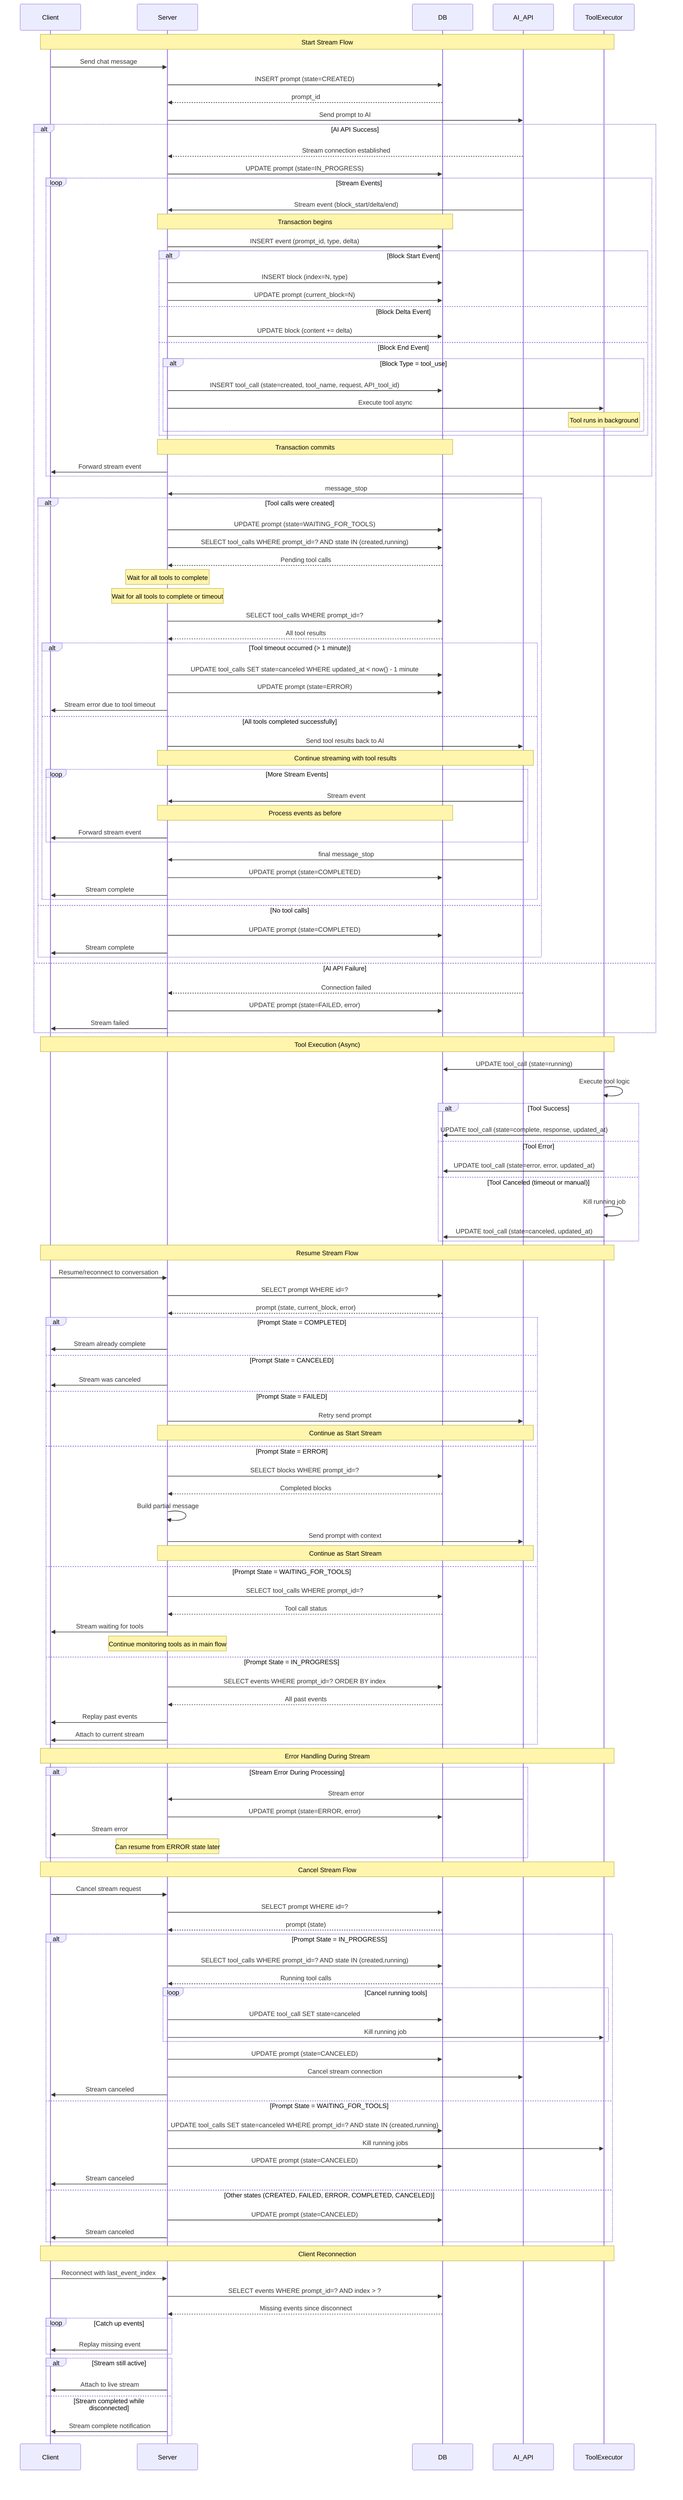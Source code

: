 sequenceDiagram
    participant Client
    participant Server
    participant DB
    participant AI_API
    participant ToolExecutor

    Note over Client,ToolExecutor: Start Stream Flow

    Client->>Server: Send chat message
    Server->>DB: INSERT prompt (state=CREATED)
    DB-->>Server: prompt_id

    Server->>AI_API: Send prompt to AI
    alt AI API Success
        AI_API-->>Server: Stream connection established
        Server->>DB: UPDATE prompt (state=IN_PROGRESS)
        
        loop Stream Events
            AI_API->>Server: Stream event (block_start/delta/end)
            
            Note over Server,DB: Transaction begins
            Server->>DB: INSERT event (prompt_id, type, delta)
            
            alt Block Start Event
                Server->>DB: INSERT block (index=N, type)
                Server->>DB: UPDATE prompt (current_block=N)
            else Block Delta Event  
                Server->>DB: UPDATE block (content += delta)
            else Block End Event
                alt Block Type = tool_use
                    Server->>DB: INSERT tool_call (state=created, tool_name, request, API_tool_id)
                    Server->>ToolExecutor: Execute tool async
                    Note over ToolExecutor: Tool runs in background
                end
            end
            Note over Server,DB: Transaction commits
            
            Server->>Client: Forward stream event
        end
        
        AI_API->>Server: message_stop
        
        alt Tool calls were created
            Server->>DB: UPDATE prompt (state=WAITING_FOR_TOOLS)
            Server->>DB: SELECT tool_calls WHERE prompt_id=? AND state IN (created,running)
            DB-->>Server: Pending tool calls
            
            Note over Server: Wait for all tools to complete
            
            Note over Server: Wait for all tools to complete or timeout
            
            Server->>DB: SELECT tool_calls WHERE prompt_id=?
            DB-->>Server: All tool results
            
            alt Tool timeout occurred (> 1 minute)
                Server->>DB: UPDATE tool_calls SET state=canceled WHERE updated_at < now() - 1 minute
                Server->>DB: UPDATE prompt (state=ERROR)
                Server->>Client: Stream error due to tool timeout
            else All tools completed successfully
                Server->>AI_API: Send tool results back to AI
                Note over Server,AI_API: Continue streaming with tool results
                loop More Stream Events
                    AI_API->>Server: Stream event
                    Note over Server,DB: Process events as before
                    Server->>Client: Forward stream event
                end
                AI_API->>Server: final message_stop
                Server->>DB: UPDATE prompt (state=COMPLETED)
                Server->>Client: Stream complete
            end
        else No tool calls
            Server->>DB: UPDATE prompt (state=COMPLETED)
            Server->>Client: Stream complete
        end
        
    else AI API Failure
        AI_API-->>Server: Connection failed
        Server->>DB: UPDATE prompt (state=FAILED, error)
        Server->>Client: Stream failed
    end

    Note over Client,ToolExecutor: Tool Execution (Async)
    
    ToolExecutor->>DB: UPDATE tool_call (state=running)
    ToolExecutor->>ToolExecutor: Execute tool logic
    
    alt Tool Success
        ToolExecutor->>DB: UPDATE tool_call (state=complete, response, updated_at)
    else Tool Error
        ToolExecutor->>DB: UPDATE tool_call (state=error, error, updated_at)
    else Tool Canceled (timeout or manual)
        ToolExecutor->>ToolExecutor: Kill running job
        ToolExecutor->>DB: UPDATE tool_call (state=canceled, updated_at)
    end

    Note over Client,ToolExecutor: Resume Stream Flow

    Client->>Server: Resume/reconnect to conversation
    Server->>DB: SELECT prompt WHERE id=?
    DB-->>Server: prompt (state, current_block, error)
    
    alt Prompt State = COMPLETED
        Server->>Client: Stream already complete
    else Prompt State = CANCELED
        Server->>Client: Stream was canceled
    else Prompt State = FAILED
        Server->>AI_API: Retry send prompt
        Note over Server,AI_API: Continue as Start Stream
    else Prompt State = ERROR
        Server->>DB: SELECT blocks WHERE prompt_id=?
        DB-->>Server: Completed blocks
        Server->>Server: Build partial message
        Server->>AI_API: Send prompt with context
        Note over Server,AI_API: Continue as Start Stream
    else Prompt State = WAITING_FOR_TOOLS
        Server->>DB: SELECT tool_calls WHERE prompt_id=?
        DB-->>Server: Tool call status
        Server->>Client: Stream waiting for tools
        Note over Server: Continue monitoring tools as in main flow
    else Prompt State = IN_PROGRESS
        Server->>DB: SELECT events WHERE prompt_id=? ORDER BY index
        DB-->>Server: All past events
        Server->>Client: Replay past events
        Server->>Client: Attach to current stream
    end

    Note over Client,ToolExecutor: Error Handling During Stream

    alt Stream Error During Processing
        AI_API->>Server: Stream error
        Server->>DB: UPDATE prompt (state=ERROR, error)
        Server->>Client: Stream error
        Note over Server: Can resume from ERROR state later
    end

    Note over Client,ToolExecutor: Cancel Stream Flow

    Client->>Server: Cancel stream request
    Server->>DB: SELECT prompt WHERE id=?
    DB-->>Server: prompt (state)
    
    alt Prompt State = IN_PROGRESS
        Server->>DB: SELECT tool_calls WHERE prompt_id=? AND state IN (created,running)
        DB-->>Server: Running tool calls
        
        loop Cancel running tools
            Server->>DB: UPDATE tool_call SET state=canceled
            Server->>ToolExecutor: Kill running job
        end
        
        Server->>DB: UPDATE prompt (state=CANCELED)
        Server->>AI_API: Cancel stream connection
        Server->>Client: Stream canceled
        
    else Prompt State = WAITING_FOR_TOOLS
        Server->>DB: UPDATE tool_calls SET state=canceled WHERE prompt_id=? AND state IN (created,running)
        Server->>ToolExecutor: Kill running jobs
        Server->>DB: UPDATE prompt (state=CANCELED)
        Server->>Client: Stream canceled
        
    else Other states (CREATED, FAILED, ERROR, COMPLETED, CANCELED)
        Server->>DB: UPDATE prompt (state=CANCELED)
        Server->>Client: Stream canceled
    end

    Note over Client,ToolExecutor: Client Reconnection

    Client->>Server: Reconnect with last_event_index
    Server->>DB: SELECT events WHERE prompt_id=? AND index > ?
    DB-->>Server: Missing events since disconnect
    
    loop Catch up events
        Server->>Client: Replay missing event
    end
    
    alt Stream still active
        Server->>Client: Attach to live stream
    else Stream completed while disconnected
        Server->>Client: Stream complete notification
    end
